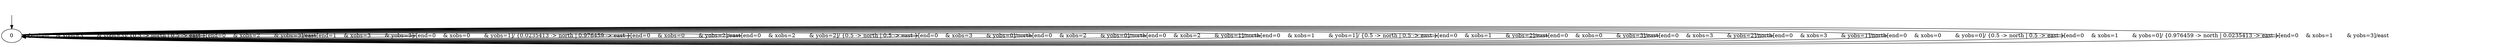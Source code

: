 digraph {
0;
__init [label="", style=invis, width=0];
__init -> 0;
0 -> 0 [label="[end=0	& xobs=3	& yobs=3]/ {0.5 -> north | 0.5 -> east }"];
0 -> 0 [label="[end=0	& xobs=2	& yobs=3]/east"];
0 -> 0 [label="[end=1	& xobs=3	& yobs=3]/"];
0 -> 0 [label="[end=0	& xobs=0	& yobs=1]/ {0.0235413 -> north | 0.976459 -> east }"];
0 -> 0 [label="[end=0	& xobs=0	& yobs=2]/east"];
0 -> 0 [label="[end=0	& xobs=2	& yobs=2]/ {0.5 -> north | 0.5 -> east }"];
0 -> 0 [label="[end=0	& xobs=3	& yobs=0]/north"];
0 -> 0 [label="[end=0	& xobs=2	& yobs=0]/north"];
0 -> 0 [label="[end=0	& xobs=2	& yobs=1]/north"];
0 -> 0 [label="[end=0	& xobs=1	& yobs=1]/ {0.5 -> north | 0.5 -> east }"];
0 -> 0 [label="[end=0	& xobs=1	& yobs=2]/east"];
0 -> 0 [label="[end=0	& xobs=0	& yobs=3]/east"];
0 -> 0 [label="[end=0	& xobs=3	& yobs=2]/north"];
0 -> 0 [label="[end=0	& xobs=3	& yobs=1]/north"];
0 -> 0 [label="[end=0	& xobs=0	& yobs=0]/ {0.5 -> north | 0.5 -> east }"];
0 -> 0 [label="[end=0	& xobs=1	& yobs=0]/ {0.976459 -> north | 0.0235413 -> east }"];
0 -> 0 [label="[end=0	& xobs=1	& yobs=3]/east"];
}